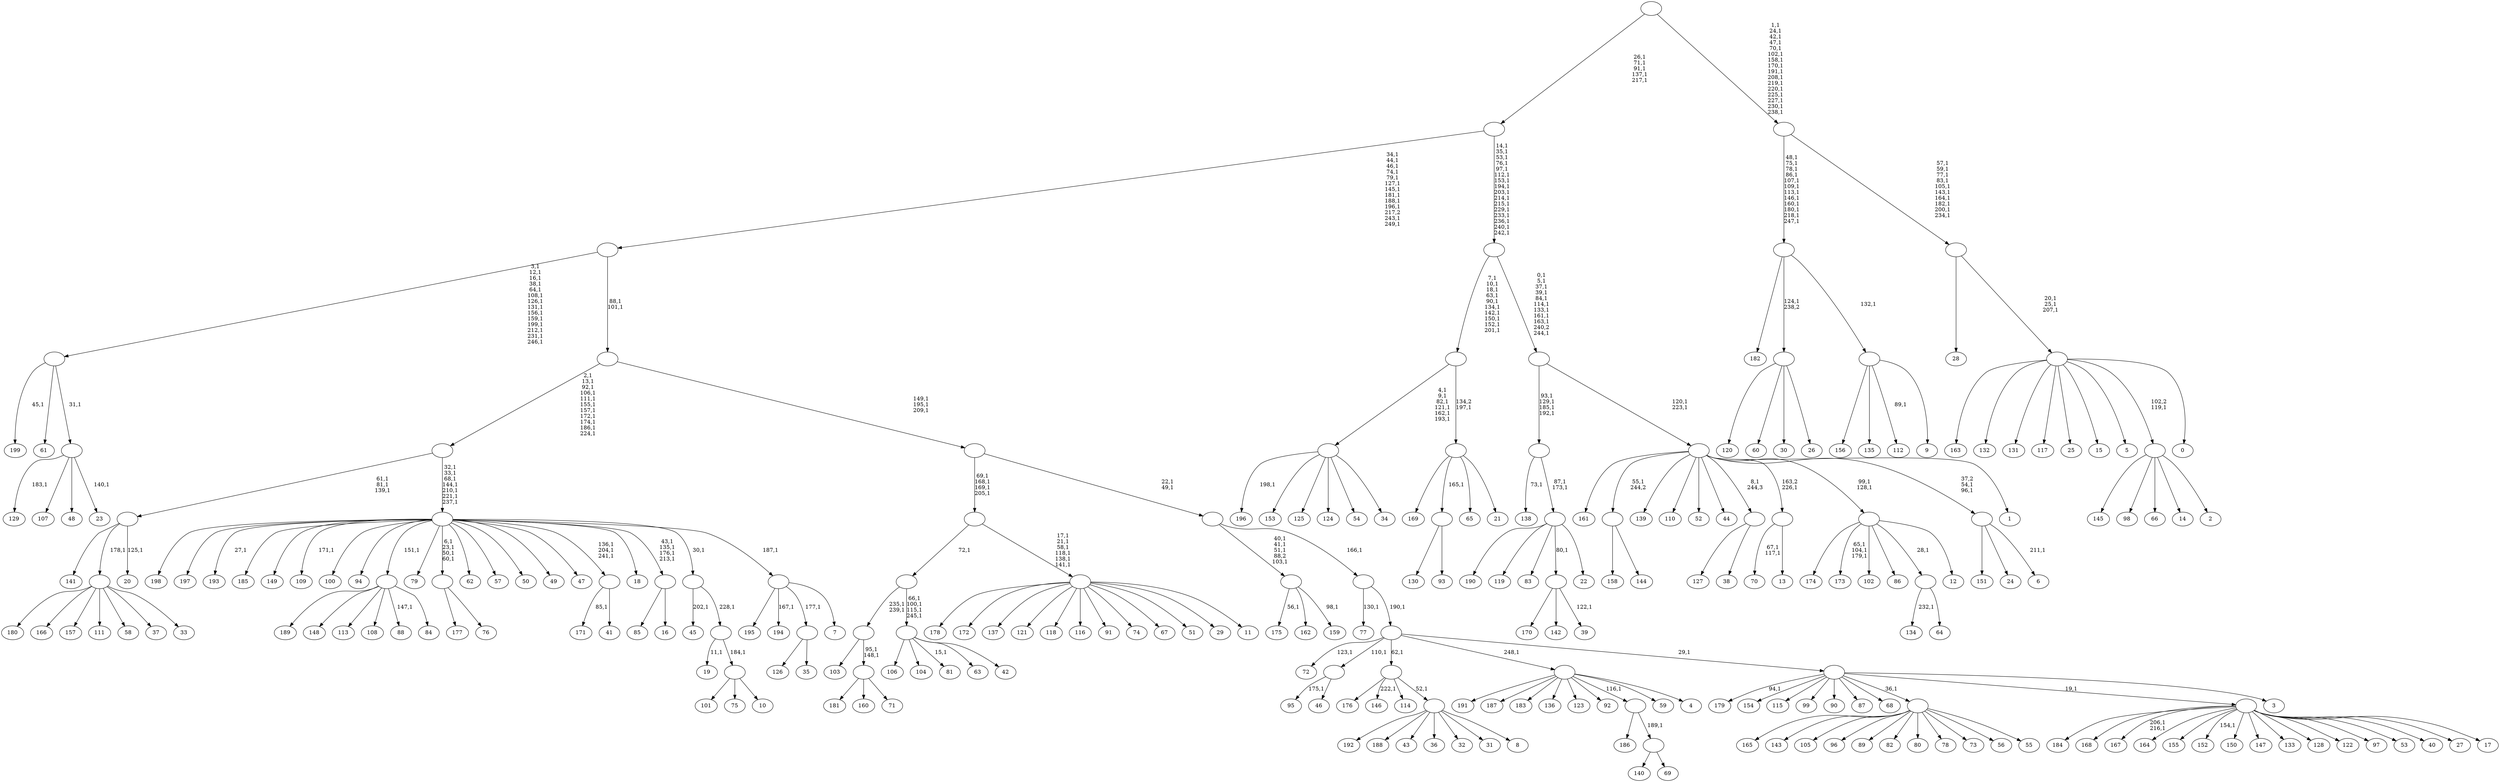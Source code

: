 digraph T {
	450 [label="199"]
	448 [label="198"]
	447 [label="197"]
	446 [label="196"]
	444 [label="195"]
	443 [label="194"]
	441 [label="193"]
	439 [label="192"]
	438 [label="191"]
	437 [label="190"]
	436 [label="189"]
	435 [label="188"]
	434 [label="187"]
	433 [label="186"]
	432 [label="185"]
	431 [label="184"]
	430 [label="183"]
	429 [label="182"]
	428 [label="181"]
	427 [label="180"]
	426 [label="179"]
	424 [label="178"]
	423 [label="177"]
	422 [label="176"]
	421 [label="175"]
	419 [label="174"]
	418 [label="173"]
	414 [label="172"]
	413 [label="171"]
	411 [label="170"]
	410 [label="169"]
	409 [label="168"]
	408 [label="167"]
	405 [label="166"]
	404 [label="165"]
	403 [label="164"]
	402 [label="163"]
	401 [label="162"]
	400 [label="161"]
	399 [label="160"]
	398 [label="159"]
	396 [label=""]
	392 [label="158"]
	391 [label="157"]
	390 [label="156"]
	389 [label="155"]
	388 [label="154"]
	387 [label="153"]
	386 [label="152"]
	384 [label="151"]
	383 [label="150"]
	382 [label="149"]
	381 [label="148"]
	380 [label="147"]
	379 [label="146"]
	377 [label="145"]
	376 [label="144"]
	375 [label=""]
	374 [label="143"]
	373 [label="142"]
	372 [label="141"]
	371 [label="140"]
	370 [label="139"]
	369 [label="138"]
	367 [label="137"]
	366 [label="136"]
	365 [label="135"]
	364 [label="134"]
	362 [label="133"]
	361 [label="132"]
	360 [label="131"]
	359 [label="130"]
	358 [label="129"]
	356 [label="128"]
	355 [label="127"]
	354 [label="126"]
	353 [label="125"]
	352 [label="124"]
	351 [label="123"]
	350 [label="122"]
	349 [label="121"]
	348 [label="120"]
	347 [label="119"]
	346 [label="118"]
	345 [label="117"]
	344 [label="116"]
	343 [label="115"]
	342 [label="114"]
	341 [label="113"]
	340 [label="112"]
	338 [label="111"]
	337 [label="110"]
	336 [label="109"]
	334 [label="108"]
	333 [label="107"]
	332 [label="106"]
	331 [label="105"]
	330 [label="104"]
	329 [label="103"]
	328 [label="102"]
	327 [label="101"]
	326 [label="100"]
	325 [label="99"]
	324 [label="98"]
	323 [label="97"]
	322 [label="96"]
	321 [label="95"]
	319 [label="94"]
	318 [label="93"]
	317 [label=""]
	316 [label="92"]
	315 [label="91"]
	314 [label="90"]
	313 [label="89"]
	312 [label="88"]
	310 [label="87"]
	309 [label="86"]
	308 [label="85"]
	307 [label="84"]
	306 [label=""]
	305 [label="83"]
	304 [label="82"]
	303 [label="81"]
	301 [label="80"]
	300 [label="79"]
	299 [label="78"]
	298 [label="77"]
	296 [label="76"]
	295 [label=""]
	291 [label="75"]
	290 [label="74"]
	289 [label="73"]
	288 [label="72"]
	286 [label="71"]
	285 [label=""]
	283 [label=""]
	281 [label="70"]
	278 [label="69"]
	277 [label=""]
	276 [label=""]
	275 [label="68"]
	274 [label="67"]
	273 [label="66"]
	272 [label="65"]
	271 [label="64"]
	270 [label=""]
	269 [label="63"]
	268 [label="62"]
	267 [label="61"]
	266 [label="60"]
	265 [label="59"]
	264 [label="58"]
	263 [label="57"]
	262 [label="56"]
	261 [label="55"]
	260 [label=""]
	259 [label="54"]
	258 [label="53"]
	257 [label="52"]
	256 [label="51"]
	255 [label="50"]
	254 [label="49"]
	253 [label="48"]
	252 [label="47"]
	251 [label="46"]
	250 [label=""]
	249 [label="45"]
	247 [label="44"]
	246 [label="43"]
	245 [label="42"]
	244 [label=""]
	240 [label=""]
	239 [label="41"]
	238 [label=""]
	235 [label="40"]
	234 [label="39"]
	232 [label=""]
	231 [label="38"]
	230 [label=""]
	229 [label="37"]
	228 [label="36"]
	227 [label="35"]
	226 [label=""]
	225 [label="34"]
	224 [label=""]
	218 [label="33"]
	217 [label=""]
	216 [label="32"]
	215 [label="31"]
	214 [label="30"]
	213 [label="29"]
	212 [label="28"]
	211 [label="27"]
	210 [label="26"]
	209 [label=""]
	208 [label="25"]
	207 [label="24"]
	206 [label="23"]
	204 [label=""]
	203 [label=""]
	189 [label="22"]
	188 [label=""]
	186 [label=""]
	182 [label="21"]
	181 [label=""]
	180 [label=""]
	170 [label="20"]
	168 [label=""]
	165 [label="19"]
	163 [label="18"]
	162 [label="17"]
	161 [label=""]
	160 [label="16"]
	159 [label=""]
	155 [label="15"]
	154 [label="14"]
	153 [label="13"]
	152 [label=""]
	151 [label="12"]
	150 [label=""]
	148 [label="11"]
	147 [label=""]
	141 [label=""]
	137 [label="10"]
	136 [label=""]
	135 [label=""]
	134 [label=""]
	133 [label="9"]
	132 [label=""]
	131 [label=""]
	119 [label="8"]
	118 [label=""]
	117 [label=""]
	116 [label="7"]
	115 [label=""]
	114 [label=""]
	107 [label=""]
	96 [label="6"]
	94 [label=""]
	92 [label="5"]
	91 [label="4"]
	90 [label=""]
	89 [label="3"]
	88 [label=""]
	87 [label=""]
	86 [label=""]
	85 [label=""]
	83 [label=""]
	80 [label=""]
	78 [label=""]
	66 [label="2"]
	65 [label=""]
	64 [label="1"]
	63 [label=""]
	61 [label=""]
	51 [label=""]
	35 [label=""]
	30 [label="0"]
	29 [label=""]
	26 [label=""]
	16 [label=""]
	0 [label=""]
	396 -> 398 [label="98,1"]
	396 -> 421 [label="56,1"]
	396 -> 401 [label=""]
	375 -> 392 [label=""]
	375 -> 376 [label=""]
	317 -> 359 [label=""]
	317 -> 318 [label=""]
	306 -> 312 [label="147,1"]
	306 -> 436 [label=""]
	306 -> 381 [label=""]
	306 -> 341 [label=""]
	306 -> 334 [label=""]
	306 -> 307 [label=""]
	295 -> 423 [label=""]
	295 -> 296 [label=""]
	285 -> 428 [label=""]
	285 -> 399 [label=""]
	285 -> 286 [label=""]
	283 -> 285 [label="95,1\n148,1"]
	283 -> 329 [label=""]
	277 -> 371 [label=""]
	277 -> 278 [label=""]
	276 -> 433 [label=""]
	276 -> 277 [label="189,1"]
	270 -> 364 [label="232,1"]
	270 -> 271 [label=""]
	260 -> 404 [label=""]
	260 -> 374 [label=""]
	260 -> 331 [label=""]
	260 -> 322 [label=""]
	260 -> 313 [label=""]
	260 -> 304 [label=""]
	260 -> 301 [label=""]
	260 -> 299 [label=""]
	260 -> 289 [label=""]
	260 -> 262 [label=""]
	260 -> 261 [label=""]
	250 -> 321 [label="175,1"]
	250 -> 251 [label=""]
	244 -> 303 [label="15,1"]
	244 -> 332 [label=""]
	244 -> 330 [label=""]
	244 -> 269 [label=""]
	244 -> 245 [label=""]
	240 -> 244 [label="66,1\n100,1\n115,1\n245,1"]
	240 -> 283 [label="235,1\n239,1"]
	238 -> 413 [label="85,1"]
	238 -> 239 [label=""]
	232 -> 234 [label="122,1"]
	232 -> 411 [label=""]
	232 -> 373 [label=""]
	230 -> 355 [label=""]
	230 -> 231 [label=""]
	226 -> 354 [label=""]
	226 -> 227 [label=""]
	224 -> 446 [label="198,1"]
	224 -> 387 [label=""]
	224 -> 353 [label=""]
	224 -> 352 [label=""]
	224 -> 259 [label=""]
	224 -> 225 [label=""]
	217 -> 427 [label=""]
	217 -> 405 [label=""]
	217 -> 391 [label=""]
	217 -> 338 [label=""]
	217 -> 264 [label=""]
	217 -> 229 [label=""]
	217 -> 218 [label=""]
	209 -> 348 [label=""]
	209 -> 266 [label=""]
	209 -> 214 [label=""]
	209 -> 210 [label=""]
	204 -> 206 [label="140,1"]
	204 -> 358 [label="183,1"]
	204 -> 333 [label=""]
	204 -> 253 [label=""]
	203 -> 450 [label="45,1"]
	203 -> 267 [label=""]
	203 -> 204 [label="31,1"]
	188 -> 437 [label=""]
	188 -> 347 [label=""]
	188 -> 305 [label=""]
	188 -> 232 [label="80,1"]
	188 -> 189 [label=""]
	186 -> 188 [label="87,1\n173,1"]
	186 -> 369 [label="73,1"]
	181 -> 410 [label=""]
	181 -> 317 [label="165,1"]
	181 -> 272 [label=""]
	181 -> 182 [label=""]
	180 -> 224 [label="4,1\n9,1\n82,1\n121,1\n162,1\n193,1"]
	180 -> 181 [label="134,2\n197,1"]
	168 -> 170 [label="125,1"]
	168 -> 372 [label=""]
	168 -> 217 [label="178,1"]
	161 -> 386 [label="154,1"]
	161 -> 408 [label="206,1\n216,1"]
	161 -> 431 [label=""]
	161 -> 409 [label=""]
	161 -> 403 [label=""]
	161 -> 389 [label=""]
	161 -> 383 [label=""]
	161 -> 380 [label=""]
	161 -> 362 [label=""]
	161 -> 356 [label=""]
	161 -> 350 [label=""]
	161 -> 323 [label=""]
	161 -> 258 [label=""]
	161 -> 235 [label=""]
	161 -> 211 [label=""]
	161 -> 162 [label=""]
	159 -> 308 [label=""]
	159 -> 160 [label=""]
	152 -> 281 [label="67,1\n117,1"]
	152 -> 153 [label=""]
	150 -> 418 [label="65,1\n104,1\n179,1"]
	150 -> 419 [label=""]
	150 -> 328 [label=""]
	150 -> 309 [label=""]
	150 -> 270 [label="28,1"]
	150 -> 151 [label=""]
	147 -> 424 [label=""]
	147 -> 414 [label=""]
	147 -> 367 [label=""]
	147 -> 349 [label=""]
	147 -> 346 [label=""]
	147 -> 344 [label=""]
	147 -> 315 [label=""]
	147 -> 290 [label=""]
	147 -> 274 [label=""]
	147 -> 256 [label=""]
	147 -> 213 [label=""]
	147 -> 148 [label=""]
	141 -> 147 [label="17,1\n21,1\n58,1\n118,1\n138,1\n141,1"]
	141 -> 240 [label="72,1"]
	136 -> 327 [label=""]
	136 -> 291 [label=""]
	136 -> 137 [label=""]
	135 -> 165 [label="11,1"]
	135 -> 136 [label="184,1"]
	134 -> 249 [label="202,1"]
	134 -> 135 [label="228,1"]
	132 -> 340 [label="89,1"]
	132 -> 390 [label=""]
	132 -> 365 [label=""]
	132 -> 133 [label=""]
	131 -> 429 [label=""]
	131 -> 209 [label="124,1\n238,2"]
	131 -> 132 [label="132,1"]
	118 -> 439 [label=""]
	118 -> 435 [label=""]
	118 -> 246 [label=""]
	118 -> 228 [label=""]
	118 -> 216 [label=""]
	118 -> 215 [label=""]
	118 -> 119 [label=""]
	117 -> 379 [label="222,1"]
	117 -> 422 [label=""]
	117 -> 342 [label=""]
	117 -> 118 [label="52,1"]
	115 -> 443 [label="167,1"]
	115 -> 444 [label=""]
	115 -> 226 [label="177,1"]
	115 -> 116 [label=""]
	114 -> 159 [label="43,1\n135,1\n176,1\n213,1"]
	114 -> 238 [label="136,1\n204,1\n241,1"]
	114 -> 295 [label="6,1\n23,1\n50,1\n60,1"]
	114 -> 336 [label="171,1"]
	114 -> 441 [label="27,1"]
	114 -> 448 [label=""]
	114 -> 447 [label=""]
	114 -> 432 [label=""]
	114 -> 382 [label=""]
	114 -> 326 [label=""]
	114 -> 319 [label=""]
	114 -> 306 [label="151,1"]
	114 -> 300 [label=""]
	114 -> 268 [label=""]
	114 -> 263 [label=""]
	114 -> 255 [label=""]
	114 -> 254 [label=""]
	114 -> 252 [label=""]
	114 -> 163 [label=""]
	114 -> 134 [label="30,1"]
	114 -> 115 [label="187,1"]
	107 -> 114 [label="32,1\n33,1\n68,1\n144,1\n210,1\n221,1\n237,1"]
	107 -> 168 [label="61,1\n81,1\n139,1"]
	94 -> 96 [label="211,1"]
	94 -> 384 [label=""]
	94 -> 207 [label=""]
	90 -> 438 [label=""]
	90 -> 434 [label=""]
	90 -> 430 [label=""]
	90 -> 366 [label=""]
	90 -> 351 [label=""]
	90 -> 316 [label=""]
	90 -> 276 [label="116,1"]
	90 -> 265 [label=""]
	90 -> 91 [label=""]
	88 -> 426 [label="94,1"]
	88 -> 388 [label=""]
	88 -> 343 [label=""]
	88 -> 325 [label=""]
	88 -> 314 [label=""]
	88 -> 310 [label=""]
	88 -> 275 [label=""]
	88 -> 260 [label="36,1"]
	88 -> 161 [label="19,1"]
	88 -> 89 [label=""]
	87 -> 288 [label="123,1"]
	87 -> 250 [label="110,1"]
	87 -> 117 [label="62,1"]
	87 -> 90 [label="248,1"]
	87 -> 88 [label="29,1"]
	86 -> 298 [label="130,1"]
	86 -> 87 [label="190,1"]
	85 -> 396 [label="40,1\n41,1\n51,1\n88,2\n103,1"]
	85 -> 86 [label="166,1"]
	83 -> 85 [label="22,1\n49,1"]
	83 -> 141 [label="69,1\n168,1\n169,1\n205,1"]
	80 -> 83 [label="149,1\n195,1\n209,1"]
	80 -> 107 [label="2,1\n13,1\n92,1\n106,1\n111,1\n155,1\n157,1\n172,1\n174,1\n186,1\n224,1"]
	78 -> 80 [label="88,1\n101,1"]
	78 -> 203 [label="3,1\n12,1\n16,1\n38,1\n64,1\n108,1\n126,1\n131,1\n156,1\n159,1\n199,1\n212,1\n231,1\n246,1"]
	65 -> 377 [label=""]
	65 -> 324 [label=""]
	65 -> 273 [label=""]
	65 -> 154 [label=""]
	65 -> 66 [label=""]
	63 -> 94 [label="37,2\n54,1\n96,1"]
	63 -> 150 [label="99,1\n128,1"]
	63 -> 400 [label=""]
	63 -> 375 [label="55,1\n244,2"]
	63 -> 370 [label=""]
	63 -> 337 [label=""]
	63 -> 257 [label=""]
	63 -> 247 [label=""]
	63 -> 230 [label="8,1\n244,3"]
	63 -> 152 [label="163,2\n226,1"]
	63 -> 64 [label=""]
	61 -> 63 [label="120,1\n223,1"]
	61 -> 186 [label="93,1\n129,1\n185,1\n192,1"]
	51 -> 61 [label="0,1\n5,1\n37,1\n39,1\n84,1\n114,1\n133,1\n161,1\n163,1\n240,2\n244,1"]
	51 -> 180 [label="7,1\n10,1\n18,1\n63,1\n90,1\n134,1\n142,1\n150,1\n152,1\n201,1"]
	35 -> 51 [label="14,1\n35,1\n53,1\n76,1\n97,1\n112,1\n153,1\n194,1\n203,1\n214,1\n215,1\n229,1\n233,1\n236,1\n240,1\n242,1"]
	35 -> 78 [label="34,1\n44,1\n46,1\n74,1\n79,1\n127,1\n145,1\n181,1\n188,1\n196,1\n217,2\n243,1\n249,1"]
	29 -> 402 [label=""]
	29 -> 361 [label=""]
	29 -> 360 [label=""]
	29 -> 345 [label=""]
	29 -> 208 [label=""]
	29 -> 155 [label=""]
	29 -> 92 [label=""]
	29 -> 65 [label="102,2\n119,1"]
	29 -> 30 [label=""]
	26 -> 29 [label="20,1\n25,1\n207,1"]
	26 -> 212 [label=""]
	16 -> 26 [label="57,1\n59,1\n77,1\n83,1\n105,1\n143,1\n164,1\n182,1\n200,1\n234,1"]
	16 -> 131 [label="48,1\n75,1\n78,1\n86,1\n107,1\n109,1\n113,1\n146,1\n160,1\n180,1\n218,1\n247,1"]
	0 -> 16 [label="1,1\n24,1\n42,1\n47,1\n70,1\n102,1\n158,1\n170,1\n191,1\n208,1\n219,1\n220,1\n225,1\n227,1\n230,1\n238,1"]
	0 -> 35 [label="26,1\n71,1\n91,1\n137,1\n217,1"]
}
